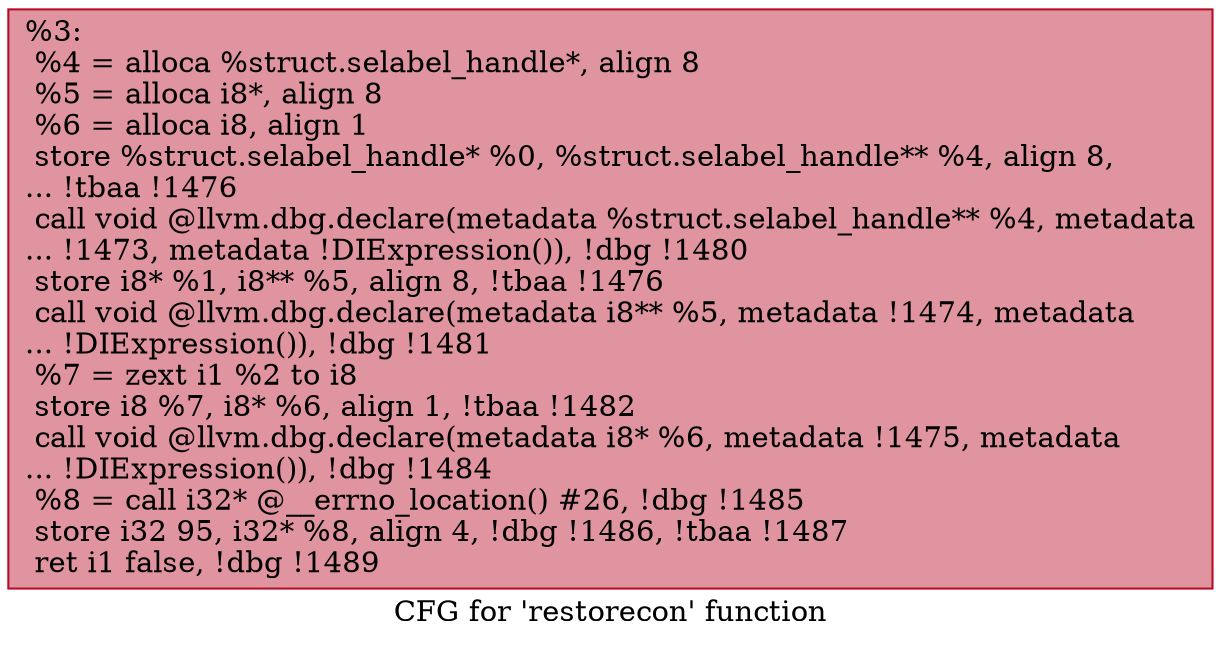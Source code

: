 digraph "CFG for 'restorecon' function" {
	label="CFG for 'restorecon' function";

	Node0xd578d0 [shape=record,color="#b70d28ff", style=filled, fillcolor="#b70d2870",label="{%3:\l  %4 = alloca %struct.selabel_handle*, align 8\l  %5 = alloca i8*, align 8\l  %6 = alloca i8, align 1\l  store %struct.selabel_handle* %0, %struct.selabel_handle** %4, align 8,\l... !tbaa !1476\l  call void @llvm.dbg.declare(metadata %struct.selabel_handle** %4, metadata\l... !1473, metadata !DIExpression()), !dbg !1480\l  store i8* %1, i8** %5, align 8, !tbaa !1476\l  call void @llvm.dbg.declare(metadata i8** %5, metadata !1474, metadata\l... !DIExpression()), !dbg !1481\l  %7 = zext i1 %2 to i8\l  store i8 %7, i8* %6, align 1, !tbaa !1482\l  call void @llvm.dbg.declare(metadata i8* %6, metadata !1475, metadata\l... !DIExpression()), !dbg !1484\l  %8 = call i32* @__errno_location() #26, !dbg !1485\l  store i32 95, i32* %8, align 4, !dbg !1486, !tbaa !1487\l  ret i1 false, !dbg !1489\l}"];
}
